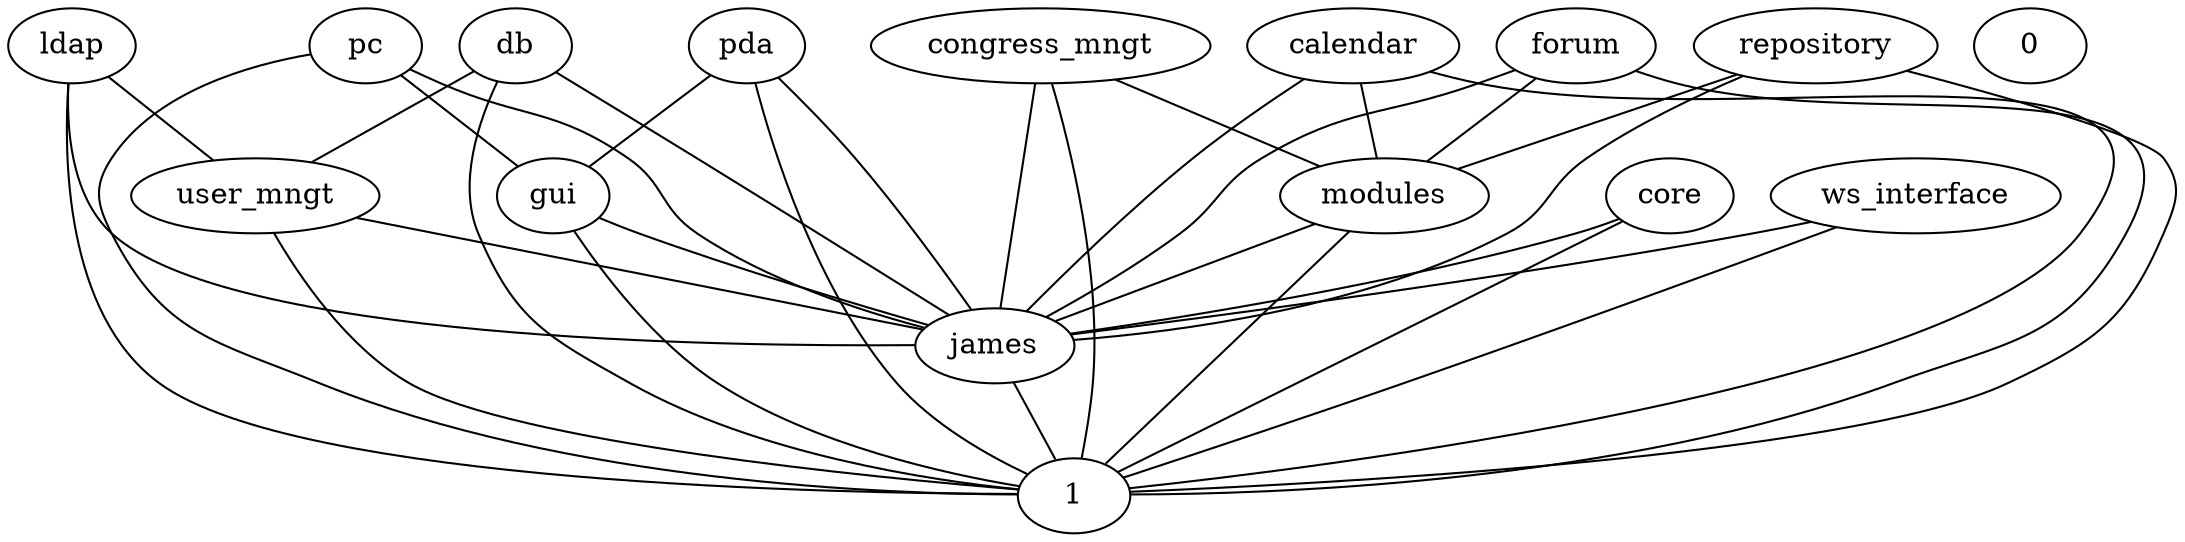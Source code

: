 graph G {
  pc;
  ldap;
  modules;
  congress_mngt;
  james;
  calendar;
  core;
  forum;
  user_mngt;
  gui;
  ws_interface;
  0;
  repository;
  pda;
  db;
  1;
  james -- 1;
  ldap -- user_mngt;
  pda -- gui;
  db -- user_mngt;
  forum -- modules;
  congress_mngt -- modules;
  gui -- james;
  ws_interface -- james;
  core -- james;
  modules -- james;
  user_mngt -- james;
  repository -- modules;
  calendar -- modules;
  pc -- gui;
  pc -- james;
  ldap -- james;
  modules -- 1;
  congress_mngt -- james;
  congress_mngt -- 1;
  calendar -- james;
  calendar -- 1;
  core -- 1;
  forum -- james;
  forum -- 1;
  user_mngt -- 1;
  gui -- 1;
  ws_interface -- 1;
  repository -- james;
  repository -- 1;
  pda -- james;
  pda -- 1;
  db -- james;
  db -- 1;
  pc -- 1;
  ldap -- 1;
}
